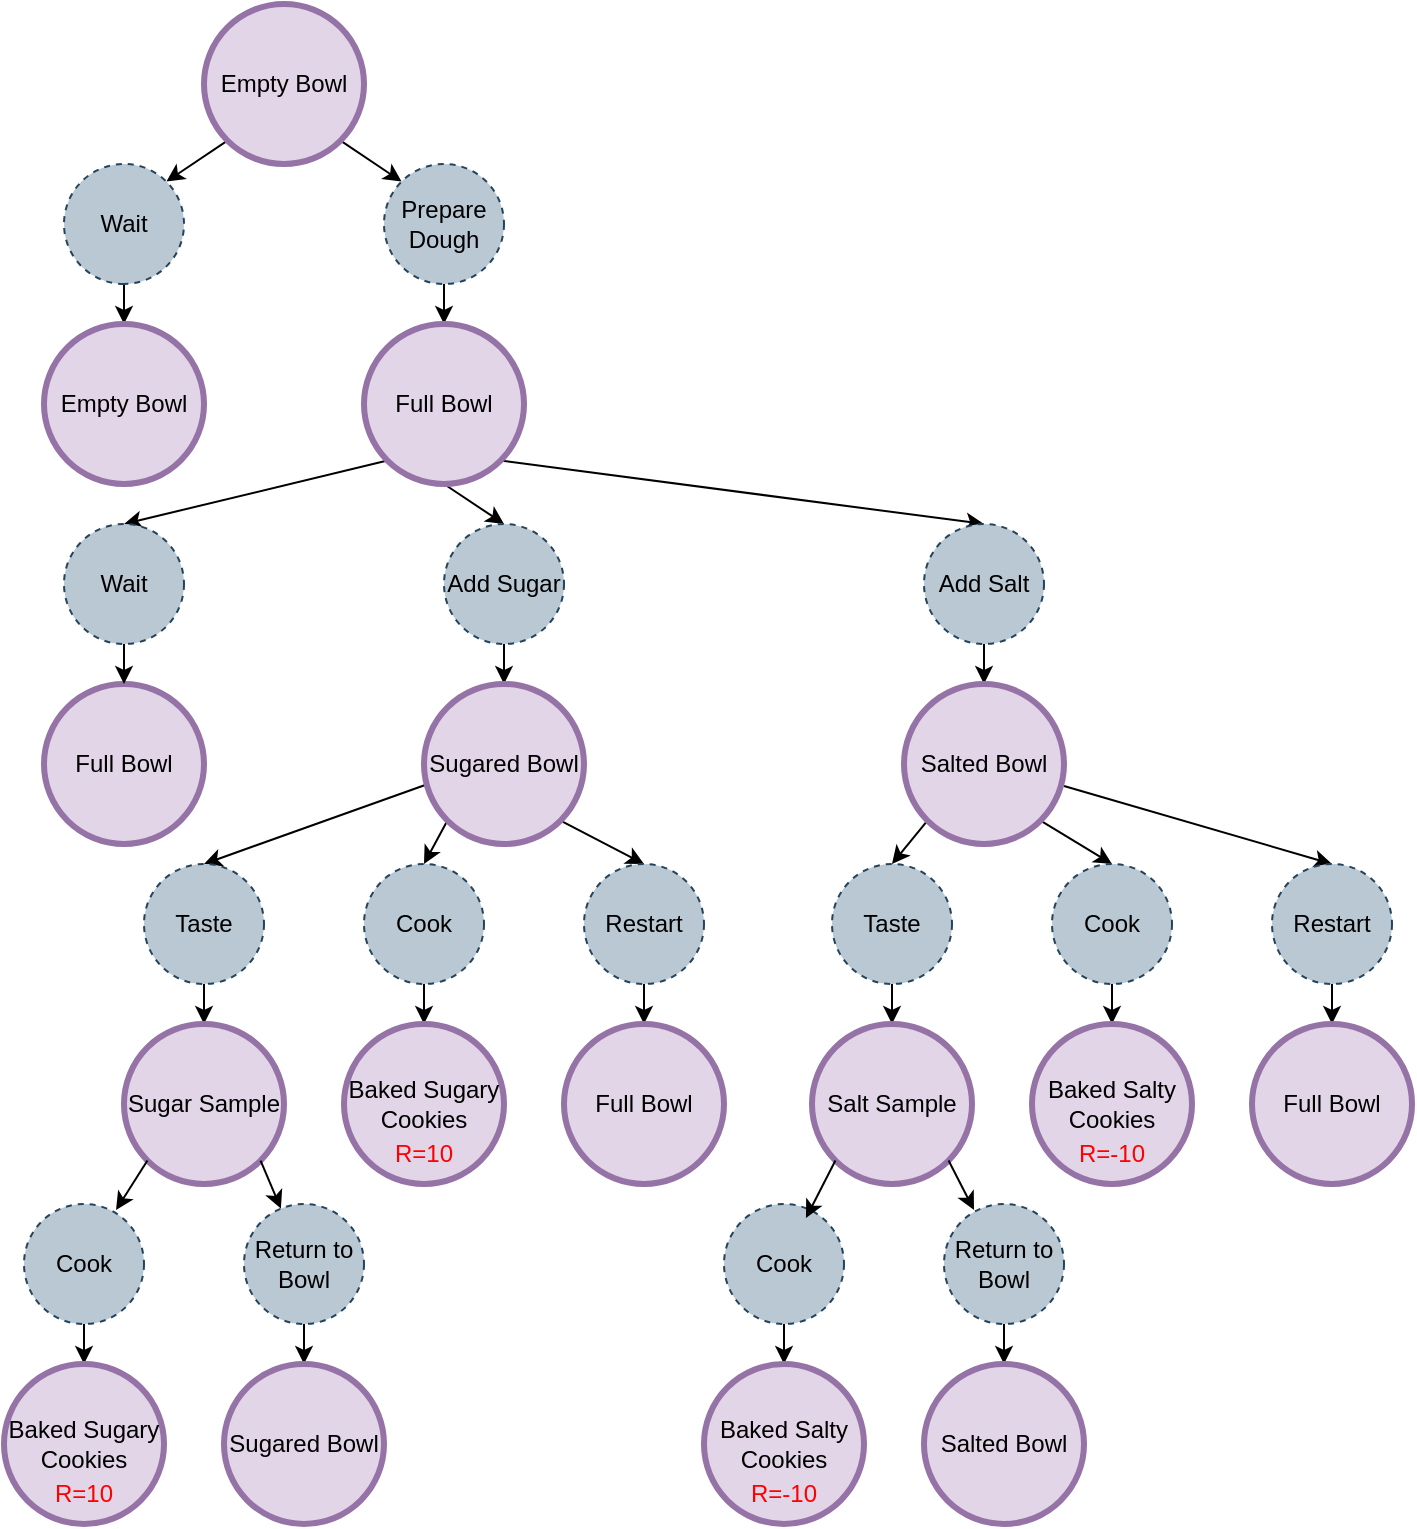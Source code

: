 <mxfile version="24.2.2" type="device" pages="2">
  <diagram name="Page-1" id="NfPp1pYi17ECg9_8NzzW">
    <mxGraphModel dx="1434" dy="738" grid="1" gridSize="10" guides="1" tooltips="1" connect="1" arrows="1" fold="1" page="1" pageScale="1" pageWidth="827" pageHeight="1169" math="0" shadow="0">
      <root>
        <mxCell id="0" />
        <mxCell id="1" parent="0" />
        <mxCell id="DrrtzFT3L3JCSHEySGBL-9" style="rounded=0;orthogonalLoop=1;jettySize=auto;html=1;exitX=0;exitY=1;exitDx=0;exitDy=0;entryX=0;entryY=0;entryDx=0;entryDy=0;" parent="1" source="CYSp_s6Doq7h5I4j-Jcz-1" target="DrrtzFT3L3JCSHEySGBL-1" edge="1">
          <mxGeometry relative="1" as="geometry" />
        </mxCell>
        <mxCell id="DrrtzFT3L3JCSHEySGBL-12" style="rounded=0;orthogonalLoop=1;jettySize=auto;html=1;exitX=1;exitY=1;exitDx=0;exitDy=0;entryX=0;entryY=0;entryDx=0;entryDy=0;" parent="1" source="CYSp_s6Doq7h5I4j-Jcz-1" target="DrrtzFT3L3JCSHEySGBL-2" edge="1">
          <mxGeometry relative="1" as="geometry" />
        </mxCell>
        <mxCell id="CYSp_s6Doq7h5I4j-Jcz-1" value="Empty Bowl" style="ellipse;whiteSpace=wrap;html=1;aspect=fixed;fillColor=#e1d5e7;strokeColor=#9673a6;strokeWidth=3;" parent="1" vertex="1">
          <mxGeometry x="110" y="30" width="80" height="80" as="geometry" />
        </mxCell>
        <mxCell id="DrrtzFT3L3JCSHEySGBL-13" style="edgeStyle=orthogonalEdgeStyle;rounded=0;orthogonalLoop=1;jettySize=auto;html=1;exitX=1;exitY=0.5;exitDx=0;exitDy=0;entryX=0.5;entryY=0;entryDx=0;entryDy=0;" parent="1" source="DrrtzFT3L3JCSHEySGBL-1" target="DrrtzFT3L3JCSHEySGBL-3" edge="1">
          <mxGeometry relative="1" as="geometry" />
        </mxCell>
        <mxCell id="DrrtzFT3L3JCSHEySGBL-1" value="Wait" style="ellipse;whiteSpace=wrap;html=1;aspect=fixed;direction=south;fillColor=#bac8d3;strokeColor=#23445d;strokeWidth=1;dashed=1;shadow=0;" parent="1" vertex="1">
          <mxGeometry x="40" y="110" width="60" height="60" as="geometry" />
        </mxCell>
        <mxCell id="DrrtzFT3L3JCSHEySGBL-14" style="edgeStyle=orthogonalEdgeStyle;rounded=0;orthogonalLoop=1;jettySize=auto;html=1;exitX=0.5;exitY=1;exitDx=0;exitDy=0;entryX=0.5;entryY=0;entryDx=0;entryDy=0;" parent="1" source="DrrtzFT3L3JCSHEySGBL-2" target="DrrtzFT3L3JCSHEySGBL-4" edge="1">
          <mxGeometry relative="1" as="geometry" />
        </mxCell>
        <mxCell id="DrrtzFT3L3JCSHEySGBL-2" value="Prepare Dough" style="ellipse;whiteSpace=wrap;html=1;aspect=fixed;fillColor=#bac8d3;strokeColor=#23445d;strokeWidth=1;dashed=1;shadow=0;" parent="1" vertex="1">
          <mxGeometry x="200" y="110" width="60" height="60" as="geometry" />
        </mxCell>
        <mxCell id="DrrtzFT3L3JCSHEySGBL-3" value="Empty Bowl" style="ellipse;whiteSpace=wrap;html=1;aspect=fixed;fillColor=#e1d5e7;strokeColor=#9673a6;strokeWidth=3;" parent="1" vertex="1">
          <mxGeometry x="30" y="190" width="80" height="80" as="geometry" />
        </mxCell>
        <mxCell id="DrrtzFT3L3JCSHEySGBL-15" style="rounded=0;orthogonalLoop=1;jettySize=auto;html=1;exitX=0;exitY=1;exitDx=0;exitDy=0;entryX=0.5;entryY=0;entryDx=0;entryDy=0;fillColor=#e1d5e7;strokeColor=#000000;strokeWidth=1;" parent="1" source="DrrtzFT3L3JCSHEySGBL-4" target="DrrtzFT3L3JCSHEySGBL-6" edge="1">
          <mxGeometry relative="1" as="geometry" />
        </mxCell>
        <mxCell id="DrrtzFT3L3JCSHEySGBL-24" style="rounded=0;orthogonalLoop=1;jettySize=auto;html=1;exitX=1;exitY=1;exitDx=0;exitDy=0;entryX=0.5;entryY=0;entryDx=0;entryDy=0;" parent="1" source="DrrtzFT3L3JCSHEySGBL-4" target="DrrtzFT3L3JCSHEySGBL-18" edge="1">
          <mxGeometry relative="1" as="geometry" />
        </mxCell>
        <mxCell id="DrrtzFT3L3JCSHEySGBL-55" style="rounded=0;orthogonalLoop=1;jettySize=auto;html=1;exitX=0.5;exitY=1;exitDx=0;exitDy=0;entryX=0.5;entryY=0;entryDx=0;entryDy=0;fillColor=#e1d5e7;strokeColor=#000000;strokeWidth=1;" parent="1" source="DrrtzFT3L3JCSHEySGBL-4" target="DrrtzFT3L3JCSHEySGBL-17" edge="1">
          <mxGeometry relative="1" as="geometry" />
        </mxCell>
        <mxCell id="DrrtzFT3L3JCSHEySGBL-4" value="Full Bowl" style="ellipse;whiteSpace=wrap;html=1;aspect=fixed;fillColor=#e1d5e7;strokeColor=#9673a6;strokeWidth=3;" parent="1" vertex="1">
          <mxGeometry x="190" y="190" width="80" height="80" as="geometry" />
        </mxCell>
        <mxCell id="DrrtzFT3L3JCSHEySGBL-5" value="Full Bowl" style="ellipse;whiteSpace=wrap;html=1;aspect=fixed;fillColor=#e1d5e7;strokeColor=#9673a6;strokeWidth=3;" parent="1" vertex="1">
          <mxGeometry x="30" y="370" width="80" height="80" as="geometry" />
        </mxCell>
        <mxCell id="DrrtzFT3L3JCSHEySGBL-16" style="edgeStyle=orthogonalEdgeStyle;rounded=0;orthogonalLoop=1;jettySize=auto;html=1;exitX=0.5;exitY=1;exitDx=0;exitDy=0;entryX=0.5;entryY=0;entryDx=0;entryDy=0;" parent="1" source="DrrtzFT3L3JCSHEySGBL-6" target="DrrtzFT3L3JCSHEySGBL-5" edge="1">
          <mxGeometry relative="1" as="geometry" />
        </mxCell>
        <mxCell id="DrrtzFT3L3JCSHEySGBL-6" value="Wait" style="ellipse;whiteSpace=wrap;html=1;aspect=fixed;fillColor=#bac8d3;strokeColor=#23445d;strokeWidth=1;dashed=1;shadow=0;" parent="1" vertex="1">
          <mxGeometry x="40" y="290" width="60" height="60" as="geometry" />
        </mxCell>
        <mxCell id="DrrtzFT3L3JCSHEySGBL-21" style="edgeStyle=orthogonalEdgeStyle;rounded=0;orthogonalLoop=1;jettySize=auto;html=1;exitX=0.5;exitY=1;exitDx=0;exitDy=0;entryX=0.5;entryY=0;entryDx=0;entryDy=0;" parent="1" source="DrrtzFT3L3JCSHEySGBL-17" target="DrrtzFT3L3JCSHEySGBL-19" edge="1">
          <mxGeometry relative="1" as="geometry" />
        </mxCell>
        <mxCell id="DrrtzFT3L3JCSHEySGBL-17" value="Add Sugar" style="ellipse;whiteSpace=wrap;html=1;aspect=fixed;fillColor=#bac8d3;strokeColor=#23445d;strokeWidth=1;dashed=1;shadow=0;" parent="1" vertex="1">
          <mxGeometry x="230" y="290" width="60" height="60" as="geometry" />
        </mxCell>
        <mxCell id="DrrtzFT3L3JCSHEySGBL-54" style="edgeStyle=orthogonalEdgeStyle;rounded=0;orthogonalLoop=1;jettySize=auto;html=1;exitX=0.5;exitY=1;exitDx=0;exitDy=0;entryX=0.5;entryY=0;entryDx=0;entryDy=0;" parent="1" source="DrrtzFT3L3JCSHEySGBL-18" target="DrrtzFT3L3JCSHEySGBL-43" edge="1">
          <mxGeometry relative="1" as="geometry" />
        </mxCell>
        <mxCell id="DrrtzFT3L3JCSHEySGBL-18" value="Add Salt" style="ellipse;whiteSpace=wrap;html=1;aspect=fixed;fillColor=#bac8d3;strokeColor=#23445d;strokeWidth=1;dashed=1;shadow=0;" parent="1" vertex="1">
          <mxGeometry x="470" y="290" width="60" height="60" as="geometry" />
        </mxCell>
        <mxCell id="DrrtzFT3L3JCSHEySGBL-30" style="rounded=0;orthogonalLoop=1;jettySize=auto;html=1;exitX=0.025;exitY=0.625;exitDx=0;exitDy=0;entryX=0.5;entryY=0;entryDx=0;entryDy=0;strokeWidth=1;shadow=0;strokeColor=#000000;exitPerimeter=0;" parent="1" source="DrrtzFT3L3JCSHEySGBL-19" target="DrrtzFT3L3JCSHEySGBL-27" edge="1">
          <mxGeometry relative="1" as="geometry" />
        </mxCell>
        <mxCell id="DrrtzFT3L3JCSHEySGBL-31" style="rounded=0;orthogonalLoop=1;jettySize=auto;html=1;exitX=0;exitY=1;exitDx=0;exitDy=0;entryX=0.5;entryY=0;entryDx=0;entryDy=0;strokeWidth=1;shadow=0;strokeColor=#000000;" parent="1" source="DrrtzFT3L3JCSHEySGBL-19" target="DrrtzFT3L3JCSHEySGBL-28" edge="1">
          <mxGeometry relative="1" as="geometry" />
        </mxCell>
        <mxCell id="DrrtzFT3L3JCSHEySGBL-32" style="rounded=0;orthogonalLoop=1;jettySize=auto;html=1;exitX=1;exitY=1;exitDx=0;exitDy=0;entryX=0.5;entryY=0;entryDx=0;entryDy=0;strokeWidth=1;shadow=0;strokeColor=#000000;" parent="1" source="DrrtzFT3L3JCSHEySGBL-19" target="DrrtzFT3L3JCSHEySGBL-29" edge="1">
          <mxGeometry relative="1" as="geometry" />
        </mxCell>
        <mxCell id="DrrtzFT3L3JCSHEySGBL-19" value="Sugared Bowl" style="ellipse;whiteSpace=wrap;html=1;aspect=fixed;fillColor=#e1d5e7;strokeColor=#9673a6;strokeWidth=3;" parent="1" vertex="1">
          <mxGeometry x="220" y="370" width="80" height="80" as="geometry" />
        </mxCell>
        <mxCell id="DrrtzFT3L3JCSHEySGBL-34" value="" style="edgeStyle=orthogonalEdgeStyle;rounded=0;orthogonalLoop=1;jettySize=auto;html=1;fillColor=#e1d5e7;strokeColor=#000000;" parent="1" source="DrrtzFT3L3JCSHEySGBL-27" target="DrrtzFT3L3JCSHEySGBL-33" edge="1">
          <mxGeometry relative="1" as="geometry" />
        </mxCell>
        <mxCell id="DrrtzFT3L3JCSHEySGBL-27" value="Taste" style="ellipse;whiteSpace=wrap;html=1;aspect=fixed;fillColor=#bac8d3;strokeColor=#23445d;strokeWidth=1;dashed=1;shadow=0;" parent="1" vertex="1">
          <mxGeometry x="80" y="460" width="60" height="60" as="geometry" />
        </mxCell>
        <mxCell id="DrrtzFT3L3JCSHEySGBL-37" value="" style="edgeStyle=orthogonalEdgeStyle;rounded=0;orthogonalLoop=1;jettySize=auto;html=1;fillColor=#e1d5e7;strokeColor=#000000;" parent="1" source="DrrtzFT3L3JCSHEySGBL-28" target="DrrtzFT3L3JCSHEySGBL-36" edge="1">
          <mxGeometry relative="1" as="geometry" />
        </mxCell>
        <mxCell id="DrrtzFT3L3JCSHEySGBL-28" value="Cook" style="ellipse;whiteSpace=wrap;html=1;aspect=fixed;fillColor=#bac8d3;strokeColor=#23445d;strokeWidth=1;dashed=1;shadow=0;" parent="1" vertex="1">
          <mxGeometry x="190" y="460" width="60" height="60" as="geometry" />
        </mxCell>
        <mxCell id="DrrtzFT3L3JCSHEySGBL-39" value="" style="edgeStyle=orthogonalEdgeStyle;rounded=0;orthogonalLoop=1;jettySize=auto;html=1;fillColor=#e1d5e7;strokeColor=#000000;" parent="1" source="DrrtzFT3L3JCSHEySGBL-29" target="DrrtzFT3L3JCSHEySGBL-38" edge="1">
          <mxGeometry relative="1" as="geometry" />
        </mxCell>
        <mxCell id="DrrtzFT3L3JCSHEySGBL-29" value="Restart" style="ellipse;whiteSpace=wrap;html=1;aspect=fixed;fillColor=#bac8d3;strokeColor=#23445d;strokeWidth=1;dashed=1;shadow=0;" parent="1" vertex="1">
          <mxGeometry x="300" y="460" width="60" height="60" as="geometry" />
        </mxCell>
        <mxCell id="DrrtzFT3L3JCSHEySGBL-33" value="Sugar Sample" style="ellipse;whiteSpace=wrap;html=1;aspect=fixed;fillColor=#e1d5e7;strokeColor=#9673a6;strokeWidth=3;" parent="1" vertex="1">
          <mxGeometry x="70" y="540" width="80" height="80" as="geometry" />
        </mxCell>
        <mxCell id="DrrtzFT3L3JCSHEySGBL-36" value="Baked Sugary Cookies" style="ellipse;whiteSpace=wrap;html=1;aspect=fixed;fillColor=#e1d5e7;strokeColor=#9673a6;strokeWidth=3;" parent="1" vertex="1">
          <mxGeometry x="180" y="540" width="80" height="80" as="geometry" />
        </mxCell>
        <mxCell id="DrrtzFT3L3JCSHEySGBL-38" value="Full Bowl" style="ellipse;whiteSpace=wrap;html=1;aspect=fixed;fillColor=#e1d5e7;strokeColor=#9673a6;strokeWidth=3;" parent="1" vertex="1">
          <mxGeometry x="290" y="540" width="80" height="80" as="geometry" />
        </mxCell>
        <mxCell id="DrrtzFT3L3JCSHEySGBL-40" style="rounded=0;orthogonalLoop=1;jettySize=auto;html=1;exitX=0;exitY=1;exitDx=0;exitDy=0;entryX=0.5;entryY=0;entryDx=0;entryDy=0;strokeWidth=1;shadow=0;strokeColor=#000000;" parent="1" source="DrrtzFT3L3JCSHEySGBL-43" target="DrrtzFT3L3JCSHEySGBL-45" edge="1">
          <mxGeometry relative="1" as="geometry" />
        </mxCell>
        <mxCell id="DrrtzFT3L3JCSHEySGBL-41" style="rounded=0;orthogonalLoop=1;jettySize=auto;html=1;exitX=1;exitY=1;exitDx=0;exitDy=0;entryX=0.5;entryY=0;entryDx=0;entryDy=0;strokeWidth=1;shadow=0;strokeColor=#000000;" parent="1" source="DrrtzFT3L3JCSHEySGBL-43" target="DrrtzFT3L3JCSHEySGBL-47" edge="1">
          <mxGeometry relative="1" as="geometry" />
        </mxCell>
        <mxCell id="DrrtzFT3L3JCSHEySGBL-42" style="rounded=0;orthogonalLoop=1;jettySize=auto;html=1;exitX=1;exitY=0.638;exitDx=0;exitDy=0;entryX=0.5;entryY=0;entryDx=0;entryDy=0;strokeWidth=1;shadow=0;strokeColor=#000000;exitPerimeter=0;" parent="1" source="DrrtzFT3L3JCSHEySGBL-43" target="DrrtzFT3L3JCSHEySGBL-49" edge="1">
          <mxGeometry relative="1" as="geometry" />
        </mxCell>
        <mxCell id="DrrtzFT3L3JCSHEySGBL-43" value="Salted Bowl" style="ellipse;whiteSpace=wrap;html=1;aspect=fixed;fillColor=#e1d5e7;strokeColor=#9673a6;strokeWidth=3;" parent="1" vertex="1">
          <mxGeometry x="460" y="370" width="80" height="80" as="geometry" />
        </mxCell>
        <mxCell id="DrrtzFT3L3JCSHEySGBL-44" value="" style="edgeStyle=orthogonalEdgeStyle;rounded=0;orthogonalLoop=1;jettySize=auto;html=1;fillColor=#e1d5e7;strokeColor=#000000;" parent="1" source="DrrtzFT3L3JCSHEySGBL-45" target="DrrtzFT3L3JCSHEySGBL-50" edge="1">
          <mxGeometry relative="1" as="geometry" />
        </mxCell>
        <mxCell id="DrrtzFT3L3JCSHEySGBL-45" value="Taste" style="ellipse;whiteSpace=wrap;html=1;aspect=fixed;fillColor=#bac8d3;strokeColor=#23445d;strokeWidth=1;dashed=1;shadow=0;" parent="1" vertex="1">
          <mxGeometry x="424" y="460" width="60" height="60" as="geometry" />
        </mxCell>
        <mxCell id="DrrtzFT3L3JCSHEySGBL-46" value="" style="edgeStyle=orthogonalEdgeStyle;rounded=0;orthogonalLoop=1;jettySize=auto;html=1;fillColor=#e1d5e7;strokeColor=#000000;" parent="1" source="DrrtzFT3L3JCSHEySGBL-47" target="DrrtzFT3L3JCSHEySGBL-51" edge="1">
          <mxGeometry relative="1" as="geometry" />
        </mxCell>
        <mxCell id="DrrtzFT3L3JCSHEySGBL-47" value="Cook" style="ellipse;whiteSpace=wrap;html=1;aspect=fixed;fillColor=#bac8d3;strokeColor=#23445d;strokeWidth=1;dashed=1;shadow=0;" parent="1" vertex="1">
          <mxGeometry x="534" y="460" width="60" height="60" as="geometry" />
        </mxCell>
        <mxCell id="DrrtzFT3L3JCSHEySGBL-48" value="" style="edgeStyle=orthogonalEdgeStyle;rounded=0;orthogonalLoop=1;jettySize=auto;html=1;fillColor=#e1d5e7;strokeColor=#000000;" parent="1" source="DrrtzFT3L3JCSHEySGBL-49" target="DrrtzFT3L3JCSHEySGBL-52" edge="1">
          <mxGeometry relative="1" as="geometry" />
        </mxCell>
        <mxCell id="DrrtzFT3L3JCSHEySGBL-49" value="Restart" style="ellipse;whiteSpace=wrap;html=1;aspect=fixed;fillColor=#bac8d3;strokeColor=#23445d;strokeWidth=1;dashed=1;shadow=0;" parent="1" vertex="1">
          <mxGeometry x="644" y="460" width="60" height="60" as="geometry" />
        </mxCell>
        <mxCell id="DrrtzFT3L3JCSHEySGBL-50" value="Salt Sample" style="ellipse;whiteSpace=wrap;html=1;aspect=fixed;fillColor=#e1d5e7;strokeColor=#9673a6;strokeWidth=3;" parent="1" vertex="1">
          <mxGeometry x="414" y="540" width="80" height="80" as="geometry" />
        </mxCell>
        <mxCell id="DrrtzFT3L3JCSHEySGBL-51" value="Baked Salty Cookies" style="ellipse;whiteSpace=wrap;html=1;aspect=fixed;fillColor=#e1d5e7;strokeColor=#9673a6;strokeWidth=3;" parent="1" vertex="1">
          <mxGeometry x="524" y="540" width="80" height="80" as="geometry" />
        </mxCell>
        <mxCell id="DrrtzFT3L3JCSHEySGBL-52" value="Full Bowl" style="ellipse;whiteSpace=wrap;html=1;aspect=fixed;fillColor=#e1d5e7;strokeColor=#9673a6;strokeWidth=3;" parent="1" vertex="1">
          <mxGeometry x="634" y="540" width="80" height="80" as="geometry" />
        </mxCell>
        <mxCell id="DrrtzFT3L3JCSHEySGBL-59" value="" style="edgeStyle=orthogonalEdgeStyle;rounded=0;orthogonalLoop=1;jettySize=auto;html=1;fillColor=#e1d5e7;strokeColor=#000000;" parent="1" source="DrrtzFT3L3JCSHEySGBL-60" target="DrrtzFT3L3JCSHEySGBL-63" edge="1">
          <mxGeometry relative="1" as="geometry" />
        </mxCell>
        <mxCell id="DrrtzFT3L3JCSHEySGBL-60" value="Cook" style="ellipse;whiteSpace=wrap;html=1;aspect=fixed;fillColor=#bac8d3;strokeColor=#23445d;strokeWidth=1;dashed=1;shadow=0;" parent="1" vertex="1">
          <mxGeometry x="370" y="630" width="60" height="60" as="geometry" />
        </mxCell>
        <mxCell id="DrrtzFT3L3JCSHEySGBL-61" value="" style="edgeStyle=orthogonalEdgeStyle;rounded=0;orthogonalLoop=1;jettySize=auto;html=1;fillColor=#e1d5e7;strokeColor=#000000;" parent="1" source="DrrtzFT3L3JCSHEySGBL-62" target="DrrtzFT3L3JCSHEySGBL-64" edge="1">
          <mxGeometry relative="1" as="geometry" />
        </mxCell>
        <mxCell id="DrrtzFT3L3JCSHEySGBL-62" value="Return to Bowl" style="ellipse;whiteSpace=wrap;html=1;aspect=fixed;fillColor=#bac8d3;strokeColor=#23445d;strokeWidth=1;dashed=1;shadow=0;" parent="1" vertex="1">
          <mxGeometry x="480" y="630" width="60" height="60" as="geometry" />
        </mxCell>
        <mxCell id="DrrtzFT3L3JCSHEySGBL-63" value="Baked Salty Cookies" style="ellipse;whiteSpace=wrap;html=1;aspect=fixed;fillColor=#e1d5e7;strokeColor=#9673a6;strokeWidth=3;" parent="1" vertex="1">
          <mxGeometry x="360" y="710" width="80" height="80" as="geometry" />
        </mxCell>
        <mxCell id="DrrtzFT3L3JCSHEySGBL-64" value="Salted Bowl" style="ellipse;whiteSpace=wrap;html=1;aspect=fixed;fillColor=#e1d5e7;strokeColor=#9673a6;strokeWidth=3;" parent="1" vertex="1">
          <mxGeometry x="470" y="710" width="80" height="80" as="geometry" />
        </mxCell>
        <mxCell id="DrrtzFT3L3JCSHEySGBL-65" style="rounded=0;orthogonalLoop=1;jettySize=auto;html=1;exitX=0;exitY=1;exitDx=0;exitDy=0;entryX=0.683;entryY=0.117;entryDx=0;entryDy=0;entryPerimeter=0;" parent="1" source="DrrtzFT3L3JCSHEySGBL-50" target="DrrtzFT3L3JCSHEySGBL-60" edge="1">
          <mxGeometry relative="1" as="geometry" />
        </mxCell>
        <mxCell id="DrrtzFT3L3JCSHEySGBL-66" style="rounded=0;orthogonalLoop=1;jettySize=auto;html=1;exitX=1;exitY=1;exitDx=0;exitDy=0;entryX=0.25;entryY=0.05;entryDx=0;entryDy=0;entryPerimeter=0;" parent="1" source="DrrtzFT3L3JCSHEySGBL-50" target="DrrtzFT3L3JCSHEySGBL-62" edge="1">
          <mxGeometry relative="1" as="geometry" />
        </mxCell>
        <mxCell id="DrrtzFT3L3JCSHEySGBL-67" value="" style="edgeStyle=orthogonalEdgeStyle;rounded=0;orthogonalLoop=1;jettySize=auto;html=1;fillColor=#e1d5e7;strokeColor=#000000;" parent="1" source="DrrtzFT3L3JCSHEySGBL-68" target="DrrtzFT3L3JCSHEySGBL-71" edge="1">
          <mxGeometry relative="1" as="geometry" />
        </mxCell>
        <mxCell id="DrrtzFT3L3JCSHEySGBL-68" value="Cook" style="ellipse;whiteSpace=wrap;html=1;aspect=fixed;fillColor=#bac8d3;strokeColor=#23445d;strokeWidth=1;dashed=1;shadow=0;" parent="1" vertex="1">
          <mxGeometry x="20" y="630" width="60" height="60" as="geometry" />
        </mxCell>
        <mxCell id="DrrtzFT3L3JCSHEySGBL-69" value="" style="edgeStyle=orthogonalEdgeStyle;rounded=0;orthogonalLoop=1;jettySize=auto;html=1;fillColor=#e1d5e7;strokeColor=#000000;" parent="1" source="DrrtzFT3L3JCSHEySGBL-70" target="DrrtzFT3L3JCSHEySGBL-72" edge="1">
          <mxGeometry relative="1" as="geometry" />
        </mxCell>
        <mxCell id="DrrtzFT3L3JCSHEySGBL-70" value="Return to Bowl" style="ellipse;whiteSpace=wrap;html=1;aspect=fixed;fillColor=#bac8d3;strokeColor=#23445d;strokeWidth=1;dashed=1;shadow=0;" parent="1" vertex="1">
          <mxGeometry x="130" y="630" width="60" height="60" as="geometry" />
        </mxCell>
        <mxCell id="DrrtzFT3L3JCSHEySGBL-71" value="Baked Sugary Cookies" style="ellipse;whiteSpace=wrap;html=1;aspect=fixed;fillColor=#e1d5e7;strokeColor=#9673a6;strokeWidth=3;" parent="1" vertex="1">
          <mxGeometry x="10" y="710" width="80" height="80" as="geometry" />
        </mxCell>
        <mxCell id="DrrtzFT3L3JCSHEySGBL-72" value="Sugared Bowl" style="ellipse;whiteSpace=wrap;html=1;aspect=fixed;fillColor=#e1d5e7;strokeColor=#9673a6;strokeWidth=3;" parent="1" vertex="1">
          <mxGeometry x="120" y="710" width="80" height="80" as="geometry" />
        </mxCell>
        <mxCell id="DrrtzFT3L3JCSHEySGBL-73" style="rounded=0;orthogonalLoop=1;jettySize=auto;html=1;exitX=0;exitY=1;exitDx=0;exitDy=0;entryX=0.767;entryY=0.05;entryDx=0;entryDy=0;entryPerimeter=0;" parent="1" source="DrrtzFT3L3JCSHEySGBL-33" target="DrrtzFT3L3JCSHEySGBL-68" edge="1">
          <mxGeometry relative="1" as="geometry" />
        </mxCell>
        <mxCell id="DrrtzFT3L3JCSHEySGBL-74" style="rounded=0;orthogonalLoop=1;jettySize=auto;html=1;exitX=1;exitY=1;exitDx=0;exitDy=0;" parent="1" source="DrrtzFT3L3JCSHEySGBL-33" target="DrrtzFT3L3JCSHEySGBL-70" edge="1">
          <mxGeometry relative="1" as="geometry" />
        </mxCell>
        <mxCell id="DrrtzFT3L3JCSHEySGBL-75" value="R=10" style="text;html=1;align=center;verticalAlign=middle;whiteSpace=wrap;rounded=0;fontColor=#FF0000;" parent="1" vertex="1">
          <mxGeometry x="190" y="590" width="60" height="30" as="geometry" />
        </mxCell>
        <mxCell id="DrrtzFT3L3JCSHEySGBL-76" value="R=10" style="text;html=1;align=center;verticalAlign=middle;whiteSpace=wrap;rounded=0;fontColor=#FF0000;" parent="1" vertex="1">
          <mxGeometry x="20" y="760" width="60" height="30" as="geometry" />
        </mxCell>
        <mxCell id="DrrtzFT3L3JCSHEySGBL-77" value="R=-10" style="text;html=1;align=center;verticalAlign=middle;whiteSpace=wrap;rounded=0;fontColor=#FF0000;" parent="1" vertex="1">
          <mxGeometry x="370" y="760" width="60" height="30" as="geometry" />
        </mxCell>
        <mxCell id="DrrtzFT3L3JCSHEySGBL-78" value="R=-10" style="text;html=1;align=center;verticalAlign=middle;whiteSpace=wrap;rounded=0;fontColor=#FF0000;" parent="1" vertex="1">
          <mxGeometry x="534" y="590" width="60" height="30" as="geometry" />
        </mxCell>
      </root>
    </mxGraphModel>
  </diagram>
  <diagram id="LTW-8pvZzJuymXCdSSJi" name="Page-2">
    <mxGraphModel dx="1434" dy="738" grid="1" gridSize="10" guides="1" tooltips="1" connect="1" arrows="1" fold="1" page="1" pageScale="1" pageWidth="827" pageHeight="1169" math="0" shadow="0">
      <root>
        <mxCell id="0" />
        <mxCell id="1" parent="0" />
        <mxCell id="cIqNDGpzO1GuIQP_6rt0-1" style="rounded=0;orthogonalLoop=1;jettySize=auto;html=1;exitX=0;exitY=1;exitDx=0;exitDy=0;entryX=0;entryY=0;entryDx=0;entryDy=0;" edge="1" parent="1" source="cIqNDGpzO1GuIQP_6rt0-3" target="cIqNDGpzO1GuIQP_6rt0-5">
          <mxGeometry relative="1" as="geometry" />
        </mxCell>
        <mxCell id="cIqNDGpzO1GuIQP_6rt0-2" style="rounded=0;orthogonalLoop=1;jettySize=auto;html=1;exitX=1;exitY=1;exitDx=0;exitDy=0;entryX=0;entryY=0;entryDx=0;entryDy=0;" edge="1" parent="1" source="cIqNDGpzO1GuIQP_6rt0-3" target="cIqNDGpzO1GuIQP_6rt0-7">
          <mxGeometry relative="1" as="geometry" />
        </mxCell>
        <mxCell id="cIqNDGpzO1GuIQP_6rt0-3" value="Empty Bowl" style="ellipse;whiteSpace=wrap;html=1;aspect=fixed;fillColor=#e1d5e7;strokeColor=#9673a6;strokeWidth=3;" vertex="1" parent="1">
          <mxGeometry x="110" y="30" width="80" height="80" as="geometry" />
        </mxCell>
        <mxCell id="cIqNDGpzO1GuIQP_6rt0-4" style="edgeStyle=orthogonalEdgeStyle;rounded=0;orthogonalLoop=1;jettySize=auto;html=1;exitX=1;exitY=0.5;exitDx=0;exitDy=0;entryX=0.5;entryY=0;entryDx=0;entryDy=0;" edge="1" parent="1" source="cIqNDGpzO1GuIQP_6rt0-5" target="cIqNDGpzO1GuIQP_6rt0-8">
          <mxGeometry relative="1" as="geometry" />
        </mxCell>
        <mxCell id="cIqNDGpzO1GuIQP_6rt0-5" value="Wait" style="ellipse;whiteSpace=wrap;html=1;aspect=fixed;direction=south;fillColor=#bac8d3;strokeColor=#23445d;strokeWidth=1;dashed=1;shadow=0;" vertex="1" parent="1">
          <mxGeometry x="40" y="110" width="60" height="60" as="geometry" />
        </mxCell>
        <mxCell id="cIqNDGpzO1GuIQP_6rt0-6" style="edgeStyle=orthogonalEdgeStyle;rounded=0;orthogonalLoop=1;jettySize=auto;html=1;exitX=0.5;exitY=1;exitDx=0;exitDy=0;entryX=0.5;entryY=0;entryDx=0;entryDy=0;" edge="1" parent="1" source="cIqNDGpzO1GuIQP_6rt0-7" target="cIqNDGpzO1GuIQP_6rt0-12">
          <mxGeometry relative="1" as="geometry" />
        </mxCell>
        <mxCell id="cIqNDGpzO1GuIQP_6rt0-7" value="Prepare Dough" style="ellipse;whiteSpace=wrap;html=1;aspect=fixed;fillColor=#bac8d3;strokeColor=#23445d;strokeWidth=1;dashed=1;shadow=0;" vertex="1" parent="1">
          <mxGeometry x="200" y="110" width="60" height="60" as="geometry" />
        </mxCell>
        <mxCell id="cIqNDGpzO1GuIQP_6rt0-8" value="Empty Bowl" style="ellipse;whiteSpace=wrap;html=1;aspect=fixed;fillColor=#e1d5e7;strokeColor=#9673a6;strokeWidth=3;" vertex="1" parent="1">
          <mxGeometry x="30" y="190" width="80" height="80" as="geometry" />
        </mxCell>
        <mxCell id="cIqNDGpzO1GuIQP_6rt0-9" style="rounded=0;orthogonalLoop=1;jettySize=auto;html=1;exitX=0;exitY=1;exitDx=0;exitDy=0;entryX=0.5;entryY=0;entryDx=0;entryDy=0;fillColor=#e1d5e7;strokeColor=#000000;strokeWidth=1;" edge="1" parent="1" source="cIqNDGpzO1GuIQP_6rt0-12" target="cIqNDGpzO1GuIQP_6rt0-15">
          <mxGeometry relative="1" as="geometry" />
        </mxCell>
        <mxCell id="cIqNDGpzO1GuIQP_6rt0-11" style="rounded=0;orthogonalLoop=1;jettySize=auto;html=1;exitX=0.5;exitY=1;exitDx=0;exitDy=0;entryX=0.5;entryY=0;entryDx=0;entryDy=0;fillColor=#e1d5e7;strokeColor=#000000;strokeWidth=1;" edge="1" parent="1" source="cIqNDGpzO1GuIQP_6rt0-12" target="cIqNDGpzO1GuIQP_6rt0-17">
          <mxGeometry relative="1" as="geometry" />
        </mxCell>
        <mxCell id="cIqNDGpzO1GuIQP_6rt0-12" value="Full Bowl" style="ellipse;whiteSpace=wrap;html=1;aspect=fixed;fillColor=#e1d5e7;strokeColor=#9673a6;strokeWidth=3;" vertex="1" parent="1">
          <mxGeometry x="190" y="190" width="80" height="80" as="geometry" />
        </mxCell>
        <mxCell id="cIqNDGpzO1GuIQP_6rt0-13" value="Full Bowl" style="ellipse;whiteSpace=wrap;html=1;aspect=fixed;fillColor=#e1d5e7;strokeColor=#9673a6;strokeWidth=3;" vertex="1" parent="1">
          <mxGeometry x="30" y="370" width="80" height="80" as="geometry" />
        </mxCell>
        <mxCell id="cIqNDGpzO1GuIQP_6rt0-14" style="edgeStyle=orthogonalEdgeStyle;rounded=0;orthogonalLoop=1;jettySize=auto;html=1;exitX=0.5;exitY=1;exitDx=0;exitDy=0;entryX=0.5;entryY=0;entryDx=0;entryDy=0;" edge="1" parent="1" source="cIqNDGpzO1GuIQP_6rt0-15" target="cIqNDGpzO1GuIQP_6rt0-13">
          <mxGeometry relative="1" as="geometry" />
        </mxCell>
        <mxCell id="cIqNDGpzO1GuIQP_6rt0-15" value="Wait" style="ellipse;whiteSpace=wrap;html=1;aspect=fixed;fillColor=#bac8d3;strokeColor=#23445d;strokeWidth=1;dashed=1;shadow=0;" vertex="1" parent="1">
          <mxGeometry x="40" y="290" width="60" height="60" as="geometry" />
        </mxCell>
        <mxCell id="cIqNDGpzO1GuIQP_6rt0-16" style="edgeStyle=orthogonalEdgeStyle;rounded=0;orthogonalLoop=1;jettySize=auto;html=1;exitX=0.5;exitY=1;exitDx=0;exitDy=0;entryX=0.5;entryY=0;entryDx=0;entryDy=0;" edge="1" parent="1" source="cIqNDGpzO1GuIQP_6rt0-17" target="cIqNDGpzO1GuIQP_6rt0-23">
          <mxGeometry relative="1" as="geometry" />
        </mxCell>
        <mxCell id="cIqNDGpzO1GuIQP_6rt0-17" value="Add Ingredient" style="ellipse;whiteSpace=wrap;html=1;aspect=fixed;fillColor=#bac8d3;strokeColor=#23445d;strokeWidth=1;dashed=1;shadow=0;" vertex="1" parent="1">
          <mxGeometry x="230" y="290" width="60" height="60" as="geometry" />
        </mxCell>
        <mxCell id="cIqNDGpzO1GuIQP_6rt0-66" style="rounded=0;orthogonalLoop=1;jettySize=auto;html=1;exitX=0;exitY=0.5;exitDx=0;exitDy=0;entryX=1;entryY=0;entryDx=0;entryDy=0;" edge="1" parent="1" source="cIqNDGpzO1GuIQP_6rt0-23" target="cIqNDGpzO1GuIQP_6rt0-29">
          <mxGeometry relative="1" as="geometry" />
        </mxCell>
        <mxCell id="cIqNDGpzO1GuIQP_6rt0-87" style="rounded=0;orthogonalLoop=1;jettySize=auto;html=1;exitX=1;exitY=0.5;exitDx=0;exitDy=0;" edge="1" parent="1" source="cIqNDGpzO1GuIQP_6rt0-23" target="cIqNDGpzO1GuIQP_6rt0-81">
          <mxGeometry relative="1" as="geometry" />
        </mxCell>
        <mxCell id="cIqNDGpzO1GuIQP_6rt0-23" value="Enriched Bowl" style="ellipse;whiteSpace=wrap;html=1;aspect=fixed;fillColor=#e1d5e7;strokeColor=#9673a6;strokeWidth=3;" vertex="1" parent="1">
          <mxGeometry x="220" y="370" width="80" height="80" as="geometry" />
        </mxCell>
        <mxCell id="cIqNDGpzO1GuIQP_6rt0-24" value="" style="rounded=0;orthogonalLoop=1;jettySize=auto;html=1;fillColor=#e1d5e7;strokeColor=#000000;" edge="1" parent="1" source="cIqNDGpzO1GuIQP_6rt0-25" target="cIqNDGpzO1GuIQP_6rt0-30">
          <mxGeometry relative="1" as="geometry" />
        </mxCell>
        <mxCell id="cIqNDGpzO1GuIQP_6rt0-78" style="rounded=0;orthogonalLoop=1;jettySize=auto;html=1;exitX=1;exitY=1;exitDx=0;exitDy=0;entryX=0;entryY=0;entryDx=0;entryDy=0;" edge="1" parent="1" source="cIqNDGpzO1GuIQP_6rt0-25" target="cIqNDGpzO1GuIQP_6rt0-68">
          <mxGeometry relative="1" as="geometry" />
        </mxCell>
        <mxCell id="cIqNDGpzO1GuIQP_6rt0-25" value="Taste" style="ellipse;whiteSpace=wrap;html=1;aspect=fixed;fillColor=#bac8d3;strokeColor=#23445d;strokeWidth=1;dashed=1;shadow=0;" vertex="1" parent="1">
          <mxGeometry x="270" y="480" width="60" height="60" as="geometry" />
        </mxCell>
        <mxCell id="cIqNDGpzO1GuIQP_6rt0-28" value="" style="edgeStyle=orthogonalEdgeStyle;rounded=0;orthogonalLoop=1;jettySize=auto;html=1;fillColor=#e1d5e7;strokeColor=#000000;" edge="1" parent="1" source="cIqNDGpzO1GuIQP_6rt0-29" target="cIqNDGpzO1GuIQP_6rt0-32">
          <mxGeometry relative="1" as="geometry" />
        </mxCell>
        <mxCell id="cIqNDGpzO1GuIQP_6rt0-29" value="Restart" style="ellipse;whiteSpace=wrap;html=1;aspect=fixed;fillColor=#bac8d3;strokeColor=#23445d;strokeWidth=1;dashed=1;shadow=0;" vertex="1" parent="1">
          <mxGeometry x="30" y="480" width="60" height="60" as="geometry" />
        </mxCell>
        <mxCell id="cIqNDGpzO1GuIQP_6rt0-30" value="Sugar Sample" style="ellipse;whiteSpace=wrap;html=1;aspect=fixed;fillColor=#e1d5e7;strokeColor=#9673a6;strokeWidth=3;" vertex="1" parent="1">
          <mxGeometry x="160" y="550" width="80" height="80" as="geometry" />
        </mxCell>
        <mxCell id="cIqNDGpzO1GuIQP_6rt0-32" value="Full Bowl" style="ellipse;whiteSpace=wrap;html=1;aspect=fixed;fillColor=#e1d5e7;strokeColor=#9673a6;strokeWidth=3;" vertex="1" parent="1">
          <mxGeometry x="20" y="560" width="80" height="80" as="geometry" />
        </mxCell>
        <mxCell id="cIqNDGpzO1GuIQP_6rt0-54" value="" style="edgeStyle=orthogonalEdgeStyle;rounded=0;orthogonalLoop=1;jettySize=auto;html=1;fillColor=#e1d5e7;strokeColor=#000000;" edge="1" parent="1" source="cIqNDGpzO1GuIQP_6rt0-55" target="cIqNDGpzO1GuIQP_6rt0-58">
          <mxGeometry relative="1" as="geometry" />
        </mxCell>
        <mxCell id="cIqNDGpzO1GuIQP_6rt0-55" value="Cook" style="ellipse;whiteSpace=wrap;html=1;aspect=fixed;fillColor=#bac8d3;strokeColor=#23445d;strokeWidth=1;dashed=1;shadow=0;" vertex="1" parent="1">
          <mxGeometry x="110" y="640" width="60" height="60" as="geometry" />
        </mxCell>
        <mxCell id="cIqNDGpzO1GuIQP_6rt0-56" value="" style="edgeStyle=orthogonalEdgeStyle;rounded=0;orthogonalLoop=1;jettySize=auto;html=1;fillColor=#e1d5e7;strokeColor=#000000;" edge="1" parent="1" source="cIqNDGpzO1GuIQP_6rt0-57" target="cIqNDGpzO1GuIQP_6rt0-59">
          <mxGeometry relative="1" as="geometry" />
        </mxCell>
        <mxCell id="cIqNDGpzO1GuIQP_6rt0-57" value="Return to Bowl" style="ellipse;whiteSpace=wrap;html=1;aspect=fixed;fillColor=#bac8d3;strokeColor=#23445d;strokeWidth=1;dashed=1;shadow=0;" vertex="1" parent="1">
          <mxGeometry x="220" y="640" width="60" height="60" as="geometry" />
        </mxCell>
        <mxCell id="cIqNDGpzO1GuIQP_6rt0-58" value="Baked Sugary Cookies" style="ellipse;whiteSpace=wrap;html=1;aspect=fixed;fillColor=#e1d5e7;strokeColor=#9673a6;strokeWidth=3;" vertex="1" parent="1">
          <mxGeometry x="100" y="720" width="80" height="80" as="geometry" />
        </mxCell>
        <mxCell id="cIqNDGpzO1GuIQP_6rt0-59" value="Sugared Bowl" style="ellipse;whiteSpace=wrap;html=1;aspect=fixed;fillColor=#e1d5e7;strokeColor=#9673a6;strokeWidth=3;" vertex="1" parent="1">
          <mxGeometry x="210" y="720" width="80" height="80" as="geometry" />
        </mxCell>
        <mxCell id="cIqNDGpzO1GuIQP_6rt0-60" style="rounded=0;orthogonalLoop=1;jettySize=auto;html=1;exitX=0;exitY=1;exitDx=0;exitDy=0;entryX=0.767;entryY=0.05;entryDx=0;entryDy=0;entryPerimeter=0;" edge="1" parent="1" source="cIqNDGpzO1GuIQP_6rt0-30" target="cIqNDGpzO1GuIQP_6rt0-55">
          <mxGeometry relative="1" as="geometry" />
        </mxCell>
        <mxCell id="cIqNDGpzO1GuIQP_6rt0-61" style="rounded=0;orthogonalLoop=1;jettySize=auto;html=1;exitX=1;exitY=1;exitDx=0;exitDy=0;" edge="1" parent="1" source="cIqNDGpzO1GuIQP_6rt0-30" target="cIqNDGpzO1GuIQP_6rt0-57">
          <mxGeometry relative="1" as="geometry" />
        </mxCell>
        <mxCell id="cIqNDGpzO1GuIQP_6rt0-62" value="R=10" style="text;html=1;align=center;verticalAlign=middle;whiteSpace=wrap;rounded=0;fontColor=#FF0000;" vertex="1" parent="1">
          <mxGeometry x="370" y="590" width="60" height="30" as="geometry" />
        </mxCell>
        <mxCell id="cIqNDGpzO1GuIQP_6rt0-63" value="R=10" style="text;html=1;align=center;verticalAlign=middle;whiteSpace=wrap;rounded=0;fontColor=#FF0000;" vertex="1" parent="1">
          <mxGeometry x="110" y="770" width="60" height="30" as="geometry" />
        </mxCell>
        <mxCell id="cIqNDGpzO1GuIQP_6rt0-67" style="rounded=0;orthogonalLoop=1;jettySize=auto;html=1;entryX=0.5;entryY=0;entryDx=0;entryDy=0;" edge="1" parent="1" source="cIqNDGpzO1GuIQP_6rt0-23" target="cIqNDGpzO1GuIQP_6rt0-25">
          <mxGeometry relative="1" as="geometry" />
        </mxCell>
        <mxCell id="cIqNDGpzO1GuIQP_6rt0-68" value="Salt Sample" style="ellipse;whiteSpace=wrap;html=1;aspect=fixed;fillColor=#e1d5e7;strokeColor=#9673a6;strokeWidth=3;" vertex="1" parent="1">
          <mxGeometry x="354" y="550" width="80" height="80" as="geometry" />
        </mxCell>
        <mxCell id="cIqNDGpzO1GuIQP_6rt0-69" value="" style="edgeStyle=orthogonalEdgeStyle;rounded=0;orthogonalLoop=1;jettySize=auto;html=1;fillColor=#e1d5e7;strokeColor=#000000;" edge="1" parent="1" source="cIqNDGpzO1GuIQP_6rt0-70" target="cIqNDGpzO1GuIQP_6rt0-73">
          <mxGeometry relative="1" as="geometry" />
        </mxCell>
        <mxCell id="cIqNDGpzO1GuIQP_6rt0-70" value="Cook" style="ellipse;whiteSpace=wrap;html=1;aspect=fixed;fillColor=#bac8d3;strokeColor=#23445d;strokeWidth=1;dashed=1;shadow=0;" vertex="1" parent="1">
          <mxGeometry x="310" y="640" width="60" height="60" as="geometry" />
        </mxCell>
        <mxCell id="cIqNDGpzO1GuIQP_6rt0-71" value="" style="edgeStyle=orthogonalEdgeStyle;rounded=0;orthogonalLoop=1;jettySize=auto;html=1;fillColor=#e1d5e7;strokeColor=#000000;" edge="1" parent="1" source="cIqNDGpzO1GuIQP_6rt0-72" target="cIqNDGpzO1GuIQP_6rt0-74">
          <mxGeometry relative="1" as="geometry" />
        </mxCell>
        <mxCell id="cIqNDGpzO1GuIQP_6rt0-72" value="Return to Bowl" style="ellipse;whiteSpace=wrap;html=1;aspect=fixed;fillColor=#bac8d3;strokeColor=#23445d;strokeWidth=1;dashed=1;shadow=0;" vertex="1" parent="1">
          <mxGeometry x="420" y="640" width="60" height="60" as="geometry" />
        </mxCell>
        <mxCell id="cIqNDGpzO1GuIQP_6rt0-73" value="Baked Salty Cookies" style="ellipse;whiteSpace=wrap;html=1;aspect=fixed;fillColor=#e1d5e7;strokeColor=#9673a6;strokeWidth=3;" vertex="1" parent="1">
          <mxGeometry x="300" y="720" width="80" height="80" as="geometry" />
        </mxCell>
        <mxCell id="cIqNDGpzO1GuIQP_6rt0-74" value="Salted Bowl" style="ellipse;whiteSpace=wrap;html=1;aspect=fixed;fillColor=#e1d5e7;strokeColor=#9673a6;strokeWidth=3;" vertex="1" parent="1">
          <mxGeometry x="410" y="720" width="80" height="80" as="geometry" />
        </mxCell>
        <mxCell id="cIqNDGpzO1GuIQP_6rt0-75" style="rounded=0;orthogonalLoop=1;jettySize=auto;html=1;exitX=0;exitY=1;exitDx=0;exitDy=0;entryX=0.683;entryY=0.117;entryDx=0;entryDy=0;entryPerimeter=0;" edge="1" parent="1" source="cIqNDGpzO1GuIQP_6rt0-68" target="cIqNDGpzO1GuIQP_6rt0-70">
          <mxGeometry relative="1" as="geometry" />
        </mxCell>
        <mxCell id="cIqNDGpzO1GuIQP_6rt0-76" style="rounded=0;orthogonalLoop=1;jettySize=auto;html=1;exitX=1;exitY=1;exitDx=0;exitDy=0;entryX=0.25;entryY=0.05;entryDx=0;entryDy=0;entryPerimeter=0;" edge="1" parent="1" source="cIqNDGpzO1GuIQP_6rt0-68" target="cIqNDGpzO1GuIQP_6rt0-72">
          <mxGeometry relative="1" as="geometry" />
        </mxCell>
        <mxCell id="cIqNDGpzO1GuIQP_6rt0-77" value="R=-10" style="text;html=1;align=center;verticalAlign=middle;whiteSpace=wrap;rounded=0;fontColor=#FF0000;" vertex="1" parent="1">
          <mxGeometry x="310" y="770" width="60" height="30" as="geometry" />
        </mxCell>
        <mxCell id="cIqNDGpzO1GuIQP_6rt0-79" value="" style="rounded=0;orthogonalLoop=1;jettySize=auto;html=1;fillColor=#e1d5e7;strokeColor=#000000;" edge="1" parent="1" source="cIqNDGpzO1GuIQP_6rt0-81" target="cIqNDGpzO1GuIQP_6rt0-82">
          <mxGeometry relative="1" as="geometry" />
        </mxCell>
        <mxCell id="cIqNDGpzO1GuIQP_6rt0-80" style="rounded=0;orthogonalLoop=1;jettySize=auto;html=1;exitX=1;exitY=1;exitDx=0;exitDy=0;entryX=0;entryY=0;entryDx=0;entryDy=0;" edge="1" parent="1" source="cIqNDGpzO1GuIQP_6rt0-81" target="cIqNDGpzO1GuIQP_6rt0-84">
          <mxGeometry relative="1" as="geometry" />
        </mxCell>
        <mxCell id="cIqNDGpzO1GuIQP_6rt0-81" value="Cook" style="ellipse;whiteSpace=wrap;html=1;aspect=fixed;fillColor=#bac8d3;strokeColor=#23445d;strokeWidth=1;dashed=1;shadow=0;" vertex="1" parent="1">
          <mxGeometry x="580" y="480" width="60" height="60" as="geometry" />
        </mxCell>
        <mxCell id="cIqNDGpzO1GuIQP_6rt0-82" value="Baked Sugary Cookies" style="ellipse;whiteSpace=wrap;html=1;aspect=fixed;fillColor=#e1d5e7;strokeColor=#9673a6;strokeWidth=3;" vertex="1" parent="1">
          <mxGeometry x="470" y="550" width="80" height="80" as="geometry" />
        </mxCell>
        <mxCell id="cIqNDGpzO1GuIQP_6rt0-83" value="R=10" style="text;html=1;align=center;verticalAlign=middle;whiteSpace=wrap;rounded=0;fontColor=#FF0000;" vertex="1" parent="1">
          <mxGeometry x="680" y="590" width="60" height="30" as="geometry" />
        </mxCell>
        <mxCell id="cIqNDGpzO1GuIQP_6rt0-84" value="Baked Salty Cookies" style="ellipse;whiteSpace=wrap;html=1;aspect=fixed;fillColor=#e1d5e7;strokeColor=#9673a6;strokeWidth=3;" vertex="1" parent="1">
          <mxGeometry x="664" y="550" width="80" height="80" as="geometry" />
        </mxCell>
        <mxCell id="cIqNDGpzO1GuIQP_6rt0-85" value="R=10" style="text;html=1;align=center;verticalAlign=middle;whiteSpace=wrap;rounded=0;fontColor=#FF0000;" vertex="1" parent="1">
          <mxGeometry x="480" y="600" width="60" height="30" as="geometry" />
        </mxCell>
        <mxCell id="cIqNDGpzO1GuIQP_6rt0-86" value="R=-10" style="text;html=1;align=center;verticalAlign=middle;whiteSpace=wrap;rounded=0;fontColor=#FF0000;" vertex="1" parent="1">
          <mxGeometry x="674" y="600" width="60" height="30" as="geometry" />
        </mxCell>
      </root>
    </mxGraphModel>
  </diagram>
</mxfile>
